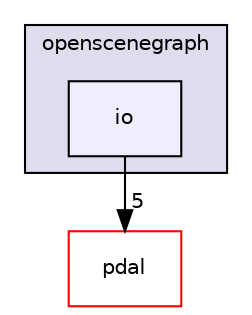digraph "pdal/plugins/openscenegraph/io" {
  compound=true
  node [ fontsize="10", fontname="Helvetica"];
  edge [ labelfontsize="10", labelfontname="Helvetica"];
  subgraph clusterdir_55f619395a5eae0c453fb97c64703daf {
    graph [ bgcolor="#ddddee", pencolor="black", label="openscenegraph" fontname="Helvetica", fontsize="10", URL="dir_55f619395a5eae0c453fb97c64703daf.html"]
  dir_2e4452a0858a17dd084fce767416d9f2 [shape=box, label="io", style="filled", fillcolor="#eeeeff", pencolor="black", URL="dir_2e4452a0858a17dd084fce767416d9f2.html"];
  }
  dir_37e2adedb6e706efcbfadb5213756005 [shape=box label="pdal" fillcolor="white" style="filled" color="red" URL="dir_37e2adedb6e706efcbfadb5213756005.html"];
  dir_2e4452a0858a17dd084fce767416d9f2->dir_37e2adedb6e706efcbfadb5213756005 [headlabel="5", labeldistance=1.5 headhref="dir_000089_000050.html"];
}
